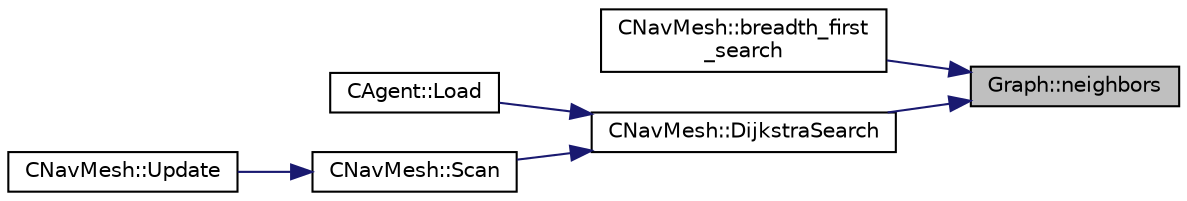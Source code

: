 digraph "Graph::neighbors"
{
 // LATEX_PDF_SIZE
  edge [fontname="Helvetica",fontsize="10",labelfontname="Helvetica",labelfontsize="10"];
  node [fontname="Helvetica",fontsize="10",shape=record];
  rankdir="RL";
  Node1 [label="Graph::neighbors",height=0.2,width=0.4,color="black", fillcolor="grey75", style="filled", fontcolor="black",tooltip=" "];
  Node1 -> Node2 [dir="back",color="midnightblue",fontsize="10",style="solid",fontname="Helvetica"];
  Node2 [label="CNavMesh::breadth_first\l_search",height=0.2,width=0.4,color="black", fillcolor="white", style="filled",URL="$class_c_nav_mesh.html#afe1ac27b6b271ea193d30c75144fd26a",tooltip="Runs a breadth first search."];
  Node1 -> Node3 [dir="back",color="midnightblue",fontsize="10",style="solid",fontname="Helvetica"];
  Node3 [label="CNavMesh::DijkstraSearch",height=0.2,width=0.4,color="black", fillcolor="white", style="filled",URL="$class_c_nav_mesh.html#a5bde3111b8138c7900b3a8d992acec5f",tooltip="Runs a Dijkstra Search, note: we dont need to pass the graph."];
  Node3 -> Node4 [dir="back",color="midnightblue",fontsize="10",style="solid",fontname="Helvetica"];
  Node4 [label="CAgent::Load",height=0.2,width=0.4,color="black", fillcolor="white", style="filled",URL="$class_c_agent.html#a744b88d9b408c11bb3406acb6717ddb0",tooltip="loads the component from saved state"];
  Node3 -> Node5 [dir="back",color="midnightblue",fontsize="10",style="solid",fontname="Helvetica"];
  Node5 [label="CNavMesh::Scan",height=0.2,width=0.4,color="black", fillcolor="white", style="filled",URL="$class_c_nav_mesh.html#a0ed54842a6deeb8a794d2b04589a4538",tooltip="runs a dijkstra scan from the first node to the node on the current index"];
  Node5 -> Node6 [dir="back",color="midnightblue",fontsize="10",style="solid",fontname="Helvetica"];
  Node6 [label="CNavMesh::Update",height=0.2,width=0.4,color="black", fillcolor="white", style="filled",URL="$class_c_nav_mesh.html#aede46934d651b383963f52edb090df0f",tooltip="Updates ongoing behaviour each frame."];
}
